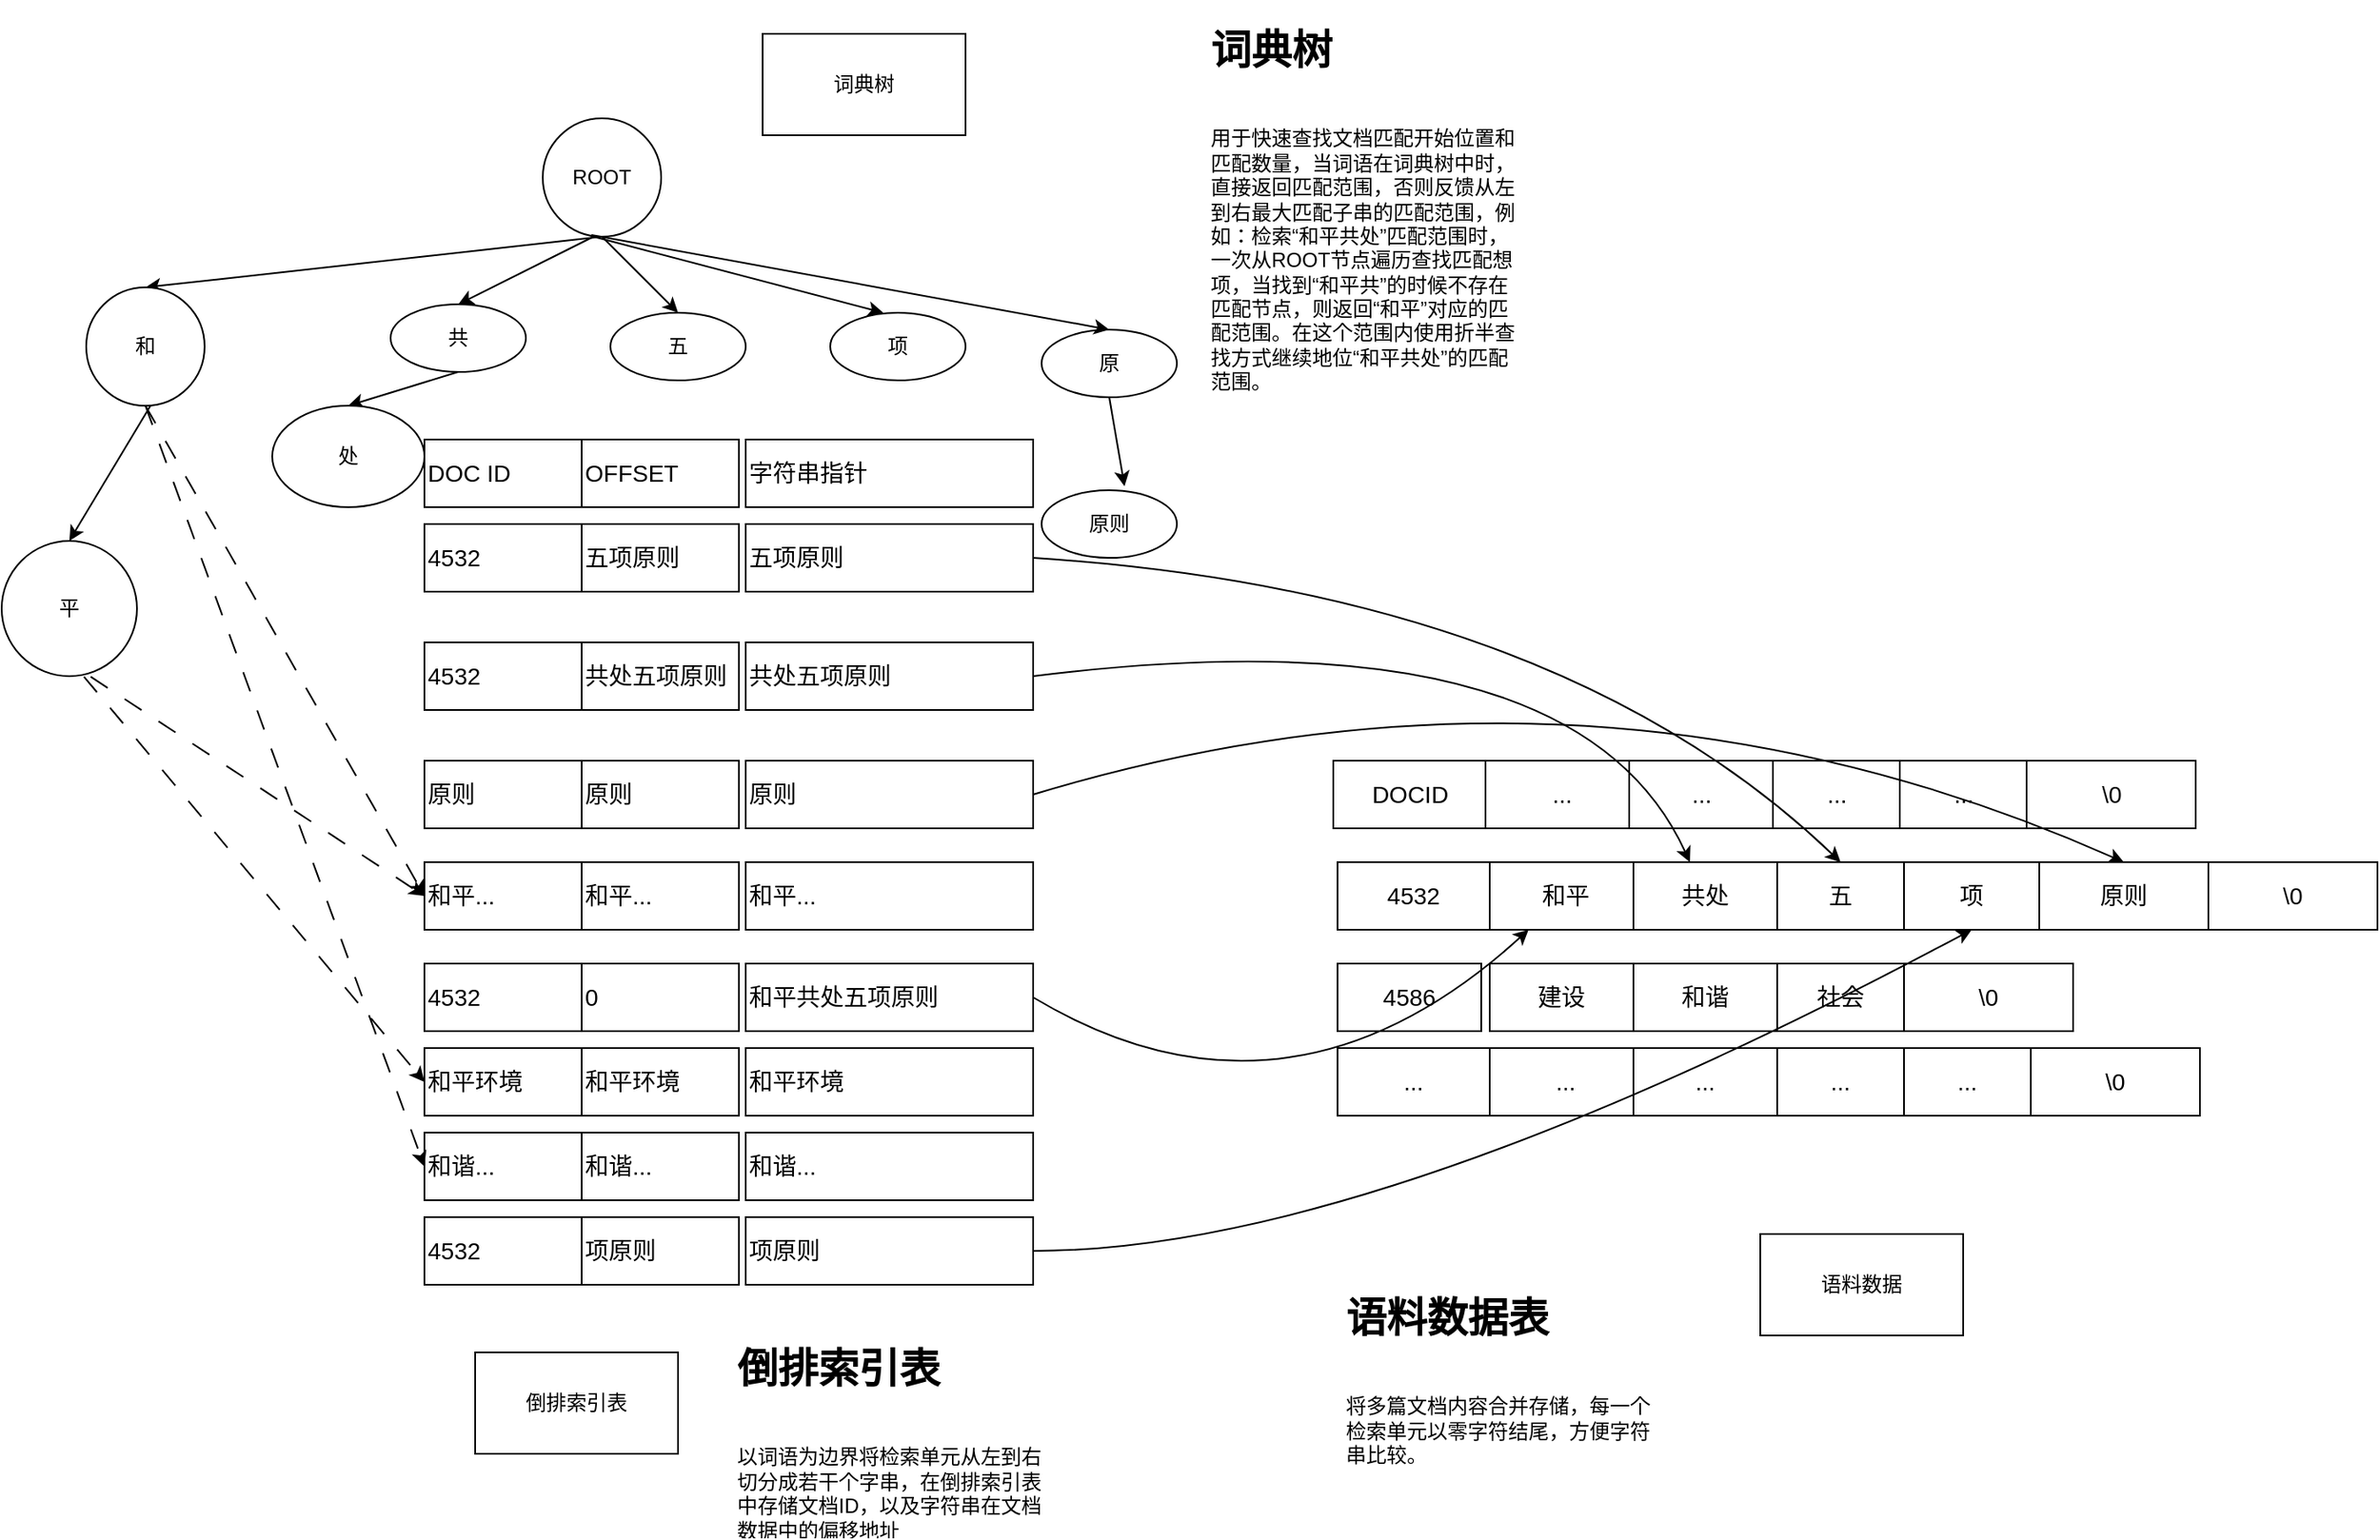 <mxfile version="22.1.11" type="device">
  <diagram name="Page-1" id="W0LpTb4pdIZwl2NJyr0h">
    <mxGraphModel dx="1004" dy="744" grid="1" gridSize="10" guides="1" tooltips="1" connect="1" arrows="1" fold="1" page="1" pageScale="1" pageWidth="850" pageHeight="1100" math="0" shadow="0">
      <root>
        <mxCell id="0" />
        <mxCell id="1" parent="0" />
        <mxCell id="aaLhkIaB3vrki4FV3vM7-3" value="4532" style="rounded=0;whiteSpace=wrap;html=1;fontSize=14;align=left;" parent="1" vertex="1">
          <mxGeometry x="280" y="600" width="93" height="40" as="geometry" />
        </mxCell>
        <mxCell id="aaLhkIaB3vrki4FV3vM7-8" value="4532" style="rounded=0;whiteSpace=wrap;html=1;fontSize=14;align=left;" parent="1" vertex="1">
          <mxGeometry x="280" y="340" width="93" height="40" as="geometry" />
        </mxCell>
        <mxCell id="aaLhkIaB3vrki4FV3vM7-9" value="4532" style="rounded=0;whiteSpace=wrap;html=1;fontSize=14;align=left;" parent="1" vertex="1">
          <mxGeometry x="280" y="410" width="93" height="40" as="geometry" />
        </mxCell>
        <mxCell id="aaLhkIaB3vrki4FV3vM7-10" value="原则" style="rounded=0;whiteSpace=wrap;html=1;fontSize=14;align=left;" parent="1" vertex="1">
          <mxGeometry x="280" y="480" width="93" height="40" as="geometry" />
        </mxCell>
        <mxCell id="aaLhkIaB3vrki4FV3vM7-11" value="4532" style="rounded=0;whiteSpace=wrap;html=1;fontSize=14;align=left;" parent="1" vertex="1">
          <mxGeometry x="280" y="750" width="93" height="40" as="geometry" />
        </mxCell>
        <mxCell id="aaLhkIaB3vrki4FV3vM7-12" value="和平..." style="rounded=0;whiteSpace=wrap;html=1;fontSize=14;align=left;" parent="1" vertex="1">
          <mxGeometry x="280" y="540" width="93" height="40" as="geometry" />
        </mxCell>
        <mxCell id="aaLhkIaB3vrki4FV3vM7-13" value="和平" style="rounded=0;whiteSpace=wrap;html=1;fontSize=14;" parent="1" vertex="1">
          <mxGeometry x="910" y="540" width="90" height="40" as="geometry" />
        </mxCell>
        <mxCell id="aaLhkIaB3vrki4FV3vM7-14" value="共处" style="rounded=0;whiteSpace=wrap;html=1;fontSize=14;" parent="1" vertex="1">
          <mxGeometry x="995" y="540" width="85" height="40" as="geometry" />
        </mxCell>
        <mxCell id="aaLhkIaB3vrki4FV3vM7-15" value="五" style="rounded=0;whiteSpace=wrap;html=1;fontSize=14;" parent="1" vertex="1">
          <mxGeometry x="1080" y="540" width="75" height="40" as="geometry" />
        </mxCell>
        <mxCell id="aaLhkIaB3vrki4FV3vM7-16" value="项" style="rounded=0;whiteSpace=wrap;html=1;fontSize=14;" parent="1" vertex="1">
          <mxGeometry x="1155" y="540" width="80" height="40" as="geometry" />
        </mxCell>
        <mxCell id="aaLhkIaB3vrki4FV3vM7-17" value="原则" style="rounded=0;whiteSpace=wrap;html=1;fontSize=14;" parent="1" vertex="1">
          <mxGeometry x="1235" y="540" width="100" height="40" as="geometry" />
        </mxCell>
        <mxCell id="aaLhkIaB3vrki4FV3vM7-20" value="和谐..." style="rounded=0;whiteSpace=wrap;html=1;fontSize=14;align=left;" parent="1" vertex="1">
          <mxGeometry x="280" y="700" width="93" height="40" as="geometry" />
        </mxCell>
        <mxCell id="aaLhkIaB3vrki4FV3vM7-21" value="和平环境" style="rounded=0;whiteSpace=wrap;html=1;fontSize=14;align=left;" parent="1" vertex="1">
          <mxGeometry x="280" y="650" width="93" height="40" as="geometry" />
        </mxCell>
        <mxCell id="aaLhkIaB3vrki4FV3vM7-23" value="" style="endArrow=classic;html=1;rounded=0;exitX=0.5;exitY=1;exitDx=0;exitDy=0;entryX=0.5;entryY=0;entryDx=0;entryDy=0;" parent="1" target="aaLhkIaB3vrki4FV3vM7-37" edge="1">
          <mxGeometry width="50" height="50" relative="1" as="geometry">
            <mxPoint x="385" y="170" as="sourcePoint" />
            <mxPoint x="139" y="211.52" as="targetPoint" />
          </mxGeometry>
        </mxCell>
        <mxCell id="aaLhkIaB3vrki4FV3vM7-28" value="" style="endArrow=classic;html=1;rounded=0;exitX=0.658;exitY=1.004;exitDx=0;exitDy=0;entryX=0;entryY=0.5;entryDx=0;entryDy=0;exitPerimeter=0;dashed=1;dashPattern=12 12;" parent="1" source="aaLhkIaB3vrki4FV3vM7-39" target="aaLhkIaB3vrki4FV3vM7-12" edge="1">
          <mxGeometry width="50" height="50" relative="1" as="geometry">
            <mxPoint x="80" y="420" as="sourcePoint" />
            <mxPoint x="120" y="530" as="targetPoint" />
          </mxGeometry>
        </mxCell>
        <mxCell id="aaLhkIaB3vrki4FV3vM7-29" value="" style="endArrow=classic;html=1;rounded=0;entryX=0;entryY=0.5;entryDx=0;entryDy=0;exitX=0.608;exitY=1.004;exitDx=0;exitDy=0;exitPerimeter=0;dashed=1;dashPattern=12 12;" parent="1" source="aaLhkIaB3vrki4FV3vM7-39" target="aaLhkIaB3vrki4FV3vM7-21" edge="1">
          <mxGeometry width="50" height="50" relative="1" as="geometry">
            <mxPoint x="80" y="420" as="sourcePoint" />
            <mxPoint x="140" y="600" as="targetPoint" />
          </mxGeometry>
        </mxCell>
        <mxCell id="aaLhkIaB3vrki4FV3vM7-30" value="" style="endArrow=classic;html=1;rounded=0;exitX=0.5;exitY=1;exitDx=0;exitDy=0;entryX=0.5;entryY=0;entryDx=0;entryDy=0;" parent="1" target="aaLhkIaB3vrki4FV3vM7-39" edge="1">
          <mxGeometry width="50" height="50" relative="1" as="geometry">
            <mxPoint x="130" y="250" as="sourcePoint" />
            <mxPoint x="80" y="380" as="targetPoint" />
          </mxGeometry>
        </mxCell>
        <mxCell id="aaLhkIaB3vrki4FV3vM7-31" value="" style="endArrow=classic;html=1;rounded=0;entryX=0;entryY=0.5;entryDx=0;entryDy=0;exitX=0.5;exitY=1;exitDx=0;exitDy=0;dashed=1;dashPattern=12 12;" parent="1" source="aaLhkIaB3vrki4FV3vM7-37" target="aaLhkIaB3vrki4FV3vM7-12" edge="1">
          <mxGeometry width="50" height="50" relative="1" as="geometry">
            <mxPoint x="130" y="250" as="sourcePoint" />
            <mxPoint x="70" y="310" as="targetPoint" />
          </mxGeometry>
        </mxCell>
        <mxCell id="aaLhkIaB3vrki4FV3vM7-32" value="" style="endArrow=classic;html=1;rounded=0;exitX=0.5;exitY=1;exitDx=0;exitDy=0;entryX=0;entryY=0.5;entryDx=0;entryDy=0;dashed=1;dashPattern=12 12;" parent="1" source="aaLhkIaB3vrki4FV3vM7-37" target="aaLhkIaB3vrki4FV3vM7-20" edge="1">
          <mxGeometry width="50" height="50" relative="1" as="geometry">
            <mxPoint x="130" y="250" as="sourcePoint" />
            <mxPoint x="150" y="570" as="targetPoint" />
          </mxGeometry>
        </mxCell>
        <mxCell id="aaLhkIaB3vrki4FV3vM7-33" value="" style="endArrow=classic;html=1;rounded=0;exitX=0.5;exitY=1;exitDx=0;exitDy=0;entryX=0.5;entryY=0;entryDx=0;entryDy=0;" parent="1" source="aaLhkIaB3vrki4FV3vM7-44" target="aaLhkIaB3vrki4FV3vM7-40" edge="1">
          <mxGeometry width="50" height="50" relative="1" as="geometry">
            <mxPoint x="275" y="250" as="sourcePoint" />
            <mxPoint x="275" y="280" as="targetPoint" />
          </mxGeometry>
        </mxCell>
        <mxCell id="aaLhkIaB3vrki4FV3vM7-34" value="" style="endArrow=classic;html=1;rounded=0;entryX=0.5;entryY=0;entryDx=0;entryDy=0;" parent="1" target="aaLhkIaB3vrki4FV3vM7-44" edge="1">
          <mxGeometry width="50" height="50" relative="1" as="geometry">
            <mxPoint x="380" y="170" as="sourcePoint" />
            <mxPoint x="275" y="210" as="targetPoint" />
          </mxGeometry>
        </mxCell>
        <mxCell id="aaLhkIaB3vrki4FV3vM7-35" value="倒排索引表" style="rounded=0;whiteSpace=wrap;html=1;" parent="1" vertex="1">
          <mxGeometry x="310" y="830" width="120" height="60" as="geometry" />
        </mxCell>
        <mxCell id="aaLhkIaB3vrki4FV3vM7-36" value="语料数据&lt;br&gt;" style="rounded=0;whiteSpace=wrap;html=1;" parent="1" vertex="1">
          <mxGeometry x="1070" y="760" width="120" height="60" as="geometry" />
        </mxCell>
        <mxCell id="aaLhkIaB3vrki4FV3vM7-38" value="" style="endArrow=classic;html=1;rounded=0;exitX=0.5;exitY=1;exitDx=0;exitDy=0;entryX=0;entryY=0.5;entryDx=0;entryDy=0;" parent="1" target="aaLhkIaB3vrki4FV3vM7-37" edge="1">
          <mxGeometry width="50" height="50" relative="1" as="geometry">
            <mxPoint x="130" y="250" as="sourcePoint" />
            <mxPoint x="300" y="720" as="targetPoint" />
          </mxGeometry>
        </mxCell>
        <mxCell id="aaLhkIaB3vrki4FV3vM7-37" value="和" style="ellipse;whiteSpace=wrap;html=1;" parent="1" vertex="1">
          <mxGeometry x="80" y="200" width="70" height="70" as="geometry" />
        </mxCell>
        <mxCell id="aaLhkIaB3vrki4FV3vM7-39" value="平" style="ellipse;whiteSpace=wrap;html=1;aspect=fixed;" parent="1" vertex="1">
          <mxGeometry x="30" y="350" width="80" height="80" as="geometry" />
        </mxCell>
        <mxCell id="aaLhkIaB3vrki4FV3vM7-40" value="处" style="ellipse;whiteSpace=wrap;html=1;" parent="1" vertex="1">
          <mxGeometry x="190" y="270" width="90" height="60" as="geometry" />
        </mxCell>
        <mxCell id="aaLhkIaB3vrki4FV3vM7-42" value="词典树" style="rounded=0;whiteSpace=wrap;html=1;" parent="1" vertex="1">
          <mxGeometry x="480" y="50" width="120" height="60" as="geometry" />
        </mxCell>
        <mxCell id="aaLhkIaB3vrki4FV3vM7-44" value="共" style="ellipse;whiteSpace=wrap;html=1;" parent="1" vertex="1">
          <mxGeometry x="260" y="210" width="80" height="40" as="geometry" />
        </mxCell>
        <mxCell id="aaLhkIaB3vrki4FV3vM7-49" value="五" style="ellipse;whiteSpace=wrap;html=1;" parent="1" vertex="1">
          <mxGeometry x="390" y="215" width="80" height="40" as="geometry" />
        </mxCell>
        <mxCell id="aaLhkIaB3vrki4FV3vM7-52" value="项" style="ellipse;whiteSpace=wrap;html=1;" parent="1" vertex="1">
          <mxGeometry x="520" y="215" width="80" height="40" as="geometry" />
        </mxCell>
        <mxCell id="aaLhkIaB3vrki4FV3vM7-53" value="原" style="ellipse;whiteSpace=wrap;html=1;" parent="1" vertex="1">
          <mxGeometry x="645" y="225" width="80" height="40" as="geometry" />
        </mxCell>
        <mxCell id="aaLhkIaB3vrki4FV3vM7-54" value="原则" style="ellipse;whiteSpace=wrap;html=1;" parent="1" vertex="1">
          <mxGeometry x="645" y="320" width="80" height="40" as="geometry" />
        </mxCell>
        <mxCell id="aaLhkIaB3vrki4FV3vM7-55" value="" style="endArrow=classic;html=1;rounded=0;entryX=0.5;entryY=0;entryDx=0;entryDy=0;exitX=0.5;exitY=1;exitDx=0;exitDy=0;" parent="1" target="aaLhkIaB3vrki4FV3vM7-49" edge="1">
          <mxGeometry width="50" height="50" relative="1" as="geometry">
            <mxPoint x="385" y="170" as="sourcePoint" />
            <mxPoint x="310" y="220" as="targetPoint" />
          </mxGeometry>
        </mxCell>
        <mxCell id="aaLhkIaB3vrki4FV3vM7-56" value="" style="endArrow=classic;html=1;rounded=0;entryX=0.392;entryY=0;entryDx=0;entryDy=0;entryPerimeter=0;" parent="1" target="aaLhkIaB3vrki4FV3vM7-52" edge="1">
          <mxGeometry width="50" height="50" relative="1" as="geometry">
            <mxPoint x="380" y="170" as="sourcePoint" />
            <mxPoint x="440" y="225" as="targetPoint" />
          </mxGeometry>
        </mxCell>
        <mxCell id="aaLhkIaB3vrki4FV3vM7-57" value="ROOT" style="ellipse;whiteSpace=wrap;html=1;" parent="1" vertex="1">
          <mxGeometry x="350" y="100" width="70" height="70" as="geometry" />
        </mxCell>
        <mxCell id="aaLhkIaB3vrki4FV3vM7-58" value="" style="endArrow=classic;html=1;rounded=0;entryX=0.5;entryY=0;entryDx=0;entryDy=0;exitX=0.41;exitY=0.986;exitDx=0;exitDy=0;exitPerimeter=0;" parent="1" source="aaLhkIaB3vrki4FV3vM7-57" target="aaLhkIaB3vrki4FV3vM7-53" edge="1">
          <mxGeometry width="50" height="50" relative="1" as="geometry">
            <mxPoint x="390" y="180" as="sourcePoint" />
            <mxPoint x="561" y="225" as="targetPoint" />
          </mxGeometry>
        </mxCell>
        <mxCell id="aaLhkIaB3vrki4FV3vM7-59" value="" style="endArrow=classic;html=1;rounded=0;entryX=0.613;entryY=-0.058;entryDx=0;entryDy=0;exitX=0.5;exitY=1;exitDx=0;exitDy=0;entryPerimeter=0;" parent="1" source="aaLhkIaB3vrki4FV3vM7-53" target="aaLhkIaB3vrki4FV3vM7-54" edge="1">
          <mxGeometry width="50" height="50" relative="1" as="geometry">
            <mxPoint x="389" y="179" as="sourcePoint" />
            <mxPoint x="695" y="235" as="targetPoint" />
          </mxGeometry>
        </mxCell>
        <mxCell id="aaLhkIaB3vrki4FV3vM7-68" value="和平共处五项原则" style="rounded=0;whiteSpace=wrap;html=1;fontSize=14;align=left;" parent="1" vertex="1">
          <mxGeometry x="470" y="600" width="170" height="40" as="geometry" />
        </mxCell>
        <mxCell id="aaLhkIaB3vrki4FV3vM7-69" value="五项原则" style="rounded=0;whiteSpace=wrap;html=1;fontSize=14;align=left;" parent="1" vertex="1">
          <mxGeometry x="470" y="340" width="170" height="40" as="geometry" />
        </mxCell>
        <mxCell id="aaLhkIaB3vrki4FV3vM7-70" value="共处五项原则" style="rounded=0;whiteSpace=wrap;html=1;fontSize=14;align=left;" parent="1" vertex="1">
          <mxGeometry x="470" y="410" width="170" height="40" as="geometry" />
        </mxCell>
        <mxCell id="aaLhkIaB3vrki4FV3vM7-71" value="原则" style="rounded=0;whiteSpace=wrap;html=1;fontSize=14;align=left;" parent="1" vertex="1">
          <mxGeometry x="470" y="480" width="170" height="40" as="geometry" />
        </mxCell>
        <mxCell id="aaLhkIaB3vrki4FV3vM7-72" value="项原则" style="rounded=0;whiteSpace=wrap;html=1;fontSize=14;align=left;" parent="1" vertex="1">
          <mxGeometry x="470" y="750" width="170" height="40" as="geometry" />
        </mxCell>
        <mxCell id="aaLhkIaB3vrki4FV3vM7-73" value="和平..." style="rounded=0;whiteSpace=wrap;html=1;fontSize=14;align=left;" parent="1" vertex="1">
          <mxGeometry x="470" y="540" width="170" height="40" as="geometry" />
        </mxCell>
        <mxCell id="aaLhkIaB3vrki4FV3vM7-74" value="和谐..." style="rounded=0;whiteSpace=wrap;html=1;fontSize=14;align=left;" parent="1" vertex="1">
          <mxGeometry x="470" y="700" width="170" height="40" as="geometry" />
        </mxCell>
        <mxCell id="aaLhkIaB3vrki4FV3vM7-75" value="和平环境" style="rounded=0;whiteSpace=wrap;html=1;fontSize=14;align=left;" parent="1" vertex="1">
          <mxGeometry x="470" y="650" width="170" height="40" as="geometry" />
        </mxCell>
        <mxCell id="aaLhkIaB3vrki4FV3vM7-76" value="0" style="rounded=0;whiteSpace=wrap;html=1;fontSize=14;align=left;" parent="1" vertex="1">
          <mxGeometry x="373" y="600" width="93" height="40" as="geometry" />
        </mxCell>
        <mxCell id="aaLhkIaB3vrki4FV3vM7-77" value="五项原则" style="rounded=0;whiteSpace=wrap;html=1;fontSize=14;align=left;" parent="1" vertex="1">
          <mxGeometry x="373" y="340" width="93" height="40" as="geometry" />
        </mxCell>
        <mxCell id="aaLhkIaB3vrki4FV3vM7-78" value="共处五项原则" style="rounded=0;whiteSpace=wrap;html=1;fontSize=14;align=left;" parent="1" vertex="1">
          <mxGeometry x="373" y="410" width="93" height="40" as="geometry" />
        </mxCell>
        <mxCell id="aaLhkIaB3vrki4FV3vM7-79" value="原则" style="rounded=0;whiteSpace=wrap;html=1;fontSize=14;align=left;" parent="1" vertex="1">
          <mxGeometry x="373" y="480" width="93" height="40" as="geometry" />
        </mxCell>
        <mxCell id="aaLhkIaB3vrki4FV3vM7-80" value="项原则" style="rounded=0;whiteSpace=wrap;html=1;fontSize=14;align=left;" parent="1" vertex="1">
          <mxGeometry x="373" y="750" width="93" height="40" as="geometry" />
        </mxCell>
        <mxCell id="aaLhkIaB3vrki4FV3vM7-81" value="和平..." style="rounded=0;whiteSpace=wrap;html=1;fontSize=14;align=left;" parent="1" vertex="1">
          <mxGeometry x="373" y="540" width="93" height="40" as="geometry" />
        </mxCell>
        <mxCell id="aaLhkIaB3vrki4FV3vM7-82" value="和谐..." style="rounded=0;whiteSpace=wrap;html=1;fontSize=14;align=left;" parent="1" vertex="1">
          <mxGeometry x="373" y="700" width="93" height="40" as="geometry" />
        </mxCell>
        <mxCell id="aaLhkIaB3vrki4FV3vM7-83" value="和平环境" style="rounded=0;whiteSpace=wrap;html=1;fontSize=14;align=left;" parent="1" vertex="1">
          <mxGeometry x="373" y="650" width="93" height="40" as="geometry" />
        </mxCell>
        <mxCell id="aaLhkIaB3vrki4FV3vM7-84" value="DOC ID" style="rounded=0;whiteSpace=wrap;html=1;fontSize=14;align=left;" parent="1" vertex="1">
          <mxGeometry x="280" y="290" width="93" height="40" as="geometry" />
        </mxCell>
        <mxCell id="aaLhkIaB3vrki4FV3vM7-85" value="字符串指针" style="rounded=0;whiteSpace=wrap;html=1;fontSize=14;align=left;" parent="1" vertex="1">
          <mxGeometry x="470" y="290" width="170" height="40" as="geometry" />
        </mxCell>
        <mxCell id="aaLhkIaB3vrki4FV3vM7-86" value="OFFSET" style="rounded=0;whiteSpace=wrap;html=1;fontSize=14;align=left;" parent="1" vertex="1">
          <mxGeometry x="373" y="290" width="93" height="40" as="geometry" />
        </mxCell>
        <mxCell id="aaLhkIaB3vrki4FV3vM7-87" value="建设" style="rounded=0;whiteSpace=wrap;html=1;fontSize=14;" parent="1" vertex="1">
          <mxGeometry x="910" y="600" width="85" height="40" as="geometry" />
        </mxCell>
        <mxCell id="aaLhkIaB3vrki4FV3vM7-88" value="和谐" style="rounded=0;whiteSpace=wrap;html=1;fontSize=14;" parent="1" vertex="1">
          <mxGeometry x="995" y="600" width="85" height="40" as="geometry" />
        </mxCell>
        <mxCell id="aaLhkIaB3vrki4FV3vM7-89" value="社会" style="rounded=0;whiteSpace=wrap;html=1;fontSize=14;" parent="1" vertex="1">
          <mxGeometry x="1080" y="600" width="75" height="40" as="geometry" />
        </mxCell>
        <mxCell id="aaLhkIaB3vrki4FV3vM7-95" value="..." style="rounded=0;whiteSpace=wrap;html=1;fontSize=14;" parent="1" vertex="1">
          <mxGeometry x="910" y="650" width="90" height="40" as="geometry" />
        </mxCell>
        <mxCell id="aaLhkIaB3vrki4FV3vM7-96" value="..." style="rounded=0;whiteSpace=wrap;html=1;fontSize=14;" parent="1" vertex="1">
          <mxGeometry x="995" y="650" width="85" height="40" as="geometry" />
        </mxCell>
        <mxCell id="aaLhkIaB3vrki4FV3vM7-97" value="..." style="rounded=0;whiteSpace=wrap;html=1;fontSize=14;" parent="1" vertex="1">
          <mxGeometry x="1080" y="650" width="75" height="40" as="geometry" />
        </mxCell>
        <mxCell id="aaLhkIaB3vrki4FV3vM7-98" value="\0" style="rounded=0;whiteSpace=wrap;html=1;fontSize=14;" parent="1" vertex="1">
          <mxGeometry x="1155" y="600" width="100" height="40" as="geometry" />
        </mxCell>
        <mxCell id="aaLhkIaB3vrki4FV3vM7-99" value="\0" style="rounded=0;whiteSpace=wrap;html=1;fontSize=14;" parent="1" vertex="1">
          <mxGeometry x="1335" y="540" width="100" height="40" as="geometry" />
        </mxCell>
        <mxCell id="aaLhkIaB3vrki4FV3vM7-100" value="\0" style="rounded=0;whiteSpace=wrap;html=1;fontSize=14;" parent="1" vertex="1">
          <mxGeometry x="1230" y="650" width="100" height="40" as="geometry" />
        </mxCell>
        <mxCell id="aaLhkIaB3vrki4FV3vM7-101" value="..." style="rounded=0;whiteSpace=wrap;html=1;fontSize=14;" parent="1" vertex="1">
          <mxGeometry x="1155" y="650" width="75" height="40" as="geometry" />
        </mxCell>
        <mxCell id="aaLhkIaB3vrki4FV3vM7-102" value="..." style="rounded=0;whiteSpace=wrap;html=1;fontSize=14;" parent="1" vertex="1">
          <mxGeometry x="907.5" y="480" width="90" height="40" as="geometry" />
        </mxCell>
        <mxCell id="aaLhkIaB3vrki4FV3vM7-103" value="..." style="rounded=0;whiteSpace=wrap;html=1;fontSize=14;" parent="1" vertex="1">
          <mxGeometry x="992.5" y="480" width="85" height="40" as="geometry" />
        </mxCell>
        <mxCell id="aaLhkIaB3vrki4FV3vM7-104" value="..." style="rounded=0;whiteSpace=wrap;html=1;fontSize=14;" parent="1" vertex="1">
          <mxGeometry x="1077.5" y="480" width="75" height="40" as="geometry" />
        </mxCell>
        <mxCell id="aaLhkIaB3vrki4FV3vM7-105" value="\0" style="rounded=0;whiteSpace=wrap;html=1;fontSize=14;" parent="1" vertex="1">
          <mxGeometry x="1227.5" y="480" width="100" height="40" as="geometry" />
        </mxCell>
        <mxCell id="aaLhkIaB3vrki4FV3vM7-106" value="..." style="rounded=0;whiteSpace=wrap;html=1;fontSize=14;" parent="1" vertex="1">
          <mxGeometry x="1152.5" y="480" width="75" height="40" as="geometry" />
        </mxCell>
        <mxCell id="aaLhkIaB3vrki4FV3vM7-107" value="4532" style="rounded=0;whiteSpace=wrap;html=1;fontSize=14;" parent="1" vertex="1">
          <mxGeometry x="820" y="540" width="90" height="40" as="geometry" />
        </mxCell>
        <mxCell id="aaLhkIaB3vrki4FV3vM7-108" value="4586" style="rounded=0;whiteSpace=wrap;html=1;fontSize=14;" parent="1" vertex="1">
          <mxGeometry x="820" y="600" width="85" height="40" as="geometry" />
        </mxCell>
        <mxCell id="aaLhkIaB3vrki4FV3vM7-109" value="..." style="rounded=0;whiteSpace=wrap;html=1;fontSize=14;" parent="1" vertex="1">
          <mxGeometry x="820" y="650" width="90" height="40" as="geometry" />
        </mxCell>
        <mxCell id="aaLhkIaB3vrki4FV3vM7-110" value="DOCID" style="rounded=0;whiteSpace=wrap;html=1;fontSize=14;" parent="1" vertex="1">
          <mxGeometry x="817.5" y="480" width="90" height="40" as="geometry" />
        </mxCell>
        <mxCell id="aaLhkIaB3vrki4FV3vM7-111" value="" style="curved=1;endArrow=classic;html=1;rounded=0;exitX=1;exitY=0.5;exitDx=0;exitDy=0;entryX=0.5;entryY=0;entryDx=0;entryDy=0;" parent="1" source="aaLhkIaB3vrki4FV3vM7-69" target="aaLhkIaB3vrki4FV3vM7-15" edge="1">
          <mxGeometry width="50" height="50" relative="1" as="geometry">
            <mxPoint x="750" y="470" as="sourcePoint" />
            <mxPoint x="800" y="420" as="targetPoint" />
            <Array as="points">
              <mxPoint x="950" y="380" />
            </Array>
          </mxGeometry>
        </mxCell>
        <mxCell id="aaLhkIaB3vrki4FV3vM7-112" value="" style="curved=1;endArrow=classic;html=1;rounded=0;exitX=1;exitY=0.5;exitDx=0;exitDy=0;" parent="1" source="aaLhkIaB3vrki4FV3vM7-70" target="aaLhkIaB3vrki4FV3vM7-14" edge="1">
          <mxGeometry width="50" height="50" relative="1" as="geometry">
            <mxPoint x="650" y="370" as="sourcePoint" />
            <mxPoint x="1128" y="550" as="targetPoint" />
            <Array as="points">
              <mxPoint x="960" y="390" />
            </Array>
          </mxGeometry>
        </mxCell>
        <mxCell id="aaLhkIaB3vrki4FV3vM7-113" value="" style="curved=1;endArrow=classic;html=1;rounded=0;exitX=1;exitY=0.5;exitDx=0;exitDy=0;entryX=0.5;entryY=0;entryDx=0;entryDy=0;" parent="1" source="aaLhkIaB3vrki4FV3vM7-71" target="aaLhkIaB3vrki4FV3vM7-17" edge="1">
          <mxGeometry width="50" height="50" relative="1" as="geometry">
            <mxPoint x="650" y="440" as="sourcePoint" />
            <mxPoint x="1038" y="550" as="targetPoint" />
            <Array as="points">
              <mxPoint x="970" y="400" />
            </Array>
          </mxGeometry>
        </mxCell>
        <mxCell id="aaLhkIaB3vrki4FV3vM7-114" value="" style="curved=1;endArrow=classic;html=1;rounded=0;exitX=1;exitY=0.5;exitDx=0;exitDy=0;" parent="1" source="aaLhkIaB3vrki4FV3vM7-68" target="aaLhkIaB3vrki4FV3vM7-13" edge="1">
          <mxGeometry width="50" height="50" relative="1" as="geometry">
            <mxPoint x="650" y="510" as="sourcePoint" />
            <mxPoint x="1295" y="550" as="targetPoint" />
            <Array as="points">
              <mxPoint x="790" y="710" />
            </Array>
          </mxGeometry>
        </mxCell>
        <mxCell id="aaLhkIaB3vrki4FV3vM7-115" value="" style="curved=1;endArrow=classic;html=1;rounded=0;exitX=1;exitY=0.5;exitDx=0;exitDy=0;entryX=0.5;entryY=1;entryDx=0;entryDy=0;" parent="1" source="aaLhkIaB3vrki4FV3vM7-72" target="aaLhkIaB3vrki4FV3vM7-16" edge="1">
          <mxGeometry width="50" height="50" relative="1" as="geometry">
            <mxPoint x="650" y="630" as="sourcePoint" />
            <mxPoint x="943" y="590" as="targetPoint" />
            <Array as="points">
              <mxPoint x="840" y="770" />
            </Array>
          </mxGeometry>
        </mxCell>
        <mxCell id="aaLhkIaB3vrki4FV3vM7-116" value="&lt;h1&gt;倒排索引表&lt;/h1&gt;&lt;div&gt;&lt;br&gt;&lt;/div&gt;&lt;div&gt;以词语为边界将检索单元从左到右切分成若干个字串，在倒排索引表中存储文档ID，以及字符串在文档数据中的偏移地址&lt;/div&gt;" style="text;html=1;strokeColor=none;fillColor=none;spacing=5;spacingTop=-20;whiteSpace=wrap;overflow=hidden;rounded=0;" parent="1" vertex="1">
          <mxGeometry x="460" y="820" width="190" height="120" as="geometry" />
        </mxCell>
        <mxCell id="aaLhkIaB3vrki4FV3vM7-117" value="&lt;h1&gt;语料数据表&lt;/h1&gt;&lt;div&gt;&lt;br&gt;&lt;/div&gt;&lt;div&gt;将多篇文档内容合并存储，每一个检索单元以零字符结尾，方便字符串比较。&lt;/div&gt;" style="text;html=1;strokeColor=none;fillColor=none;spacing=5;spacingTop=-20;whiteSpace=wrap;overflow=hidden;rounded=0;" parent="1" vertex="1">
          <mxGeometry x="820" y="790" width="190" height="120" as="geometry" />
        </mxCell>
        <mxCell id="aaLhkIaB3vrki4FV3vM7-118" value="&lt;h1&gt;词典树&lt;/h1&gt;&lt;div&gt;&lt;br&gt;&lt;/div&gt;&lt;div&gt;用于快速查找文档匹配开始位置和匹配数量，当词语在词典树中时，直接返回匹配范围，否则反馈从左到右最大匹配子串的匹配范围，例如：检索“和平共处”匹配范围时，一次从ROOT节点遍历查找匹配想项，当找到“和平共”的时候不存在匹配节点，则返回“和平”对应的匹配范围。在这个范围内使用折半查找方式继续地位“和平共处”的匹配范围。&lt;/div&gt;" style="text;html=1;strokeColor=none;fillColor=none;spacing=5;spacingTop=-20;whiteSpace=wrap;overflow=hidden;rounded=0;" parent="1" vertex="1">
          <mxGeometry x="740" y="40" width="190" height="240" as="geometry" />
        </mxCell>
      </root>
    </mxGraphModel>
  </diagram>
</mxfile>
